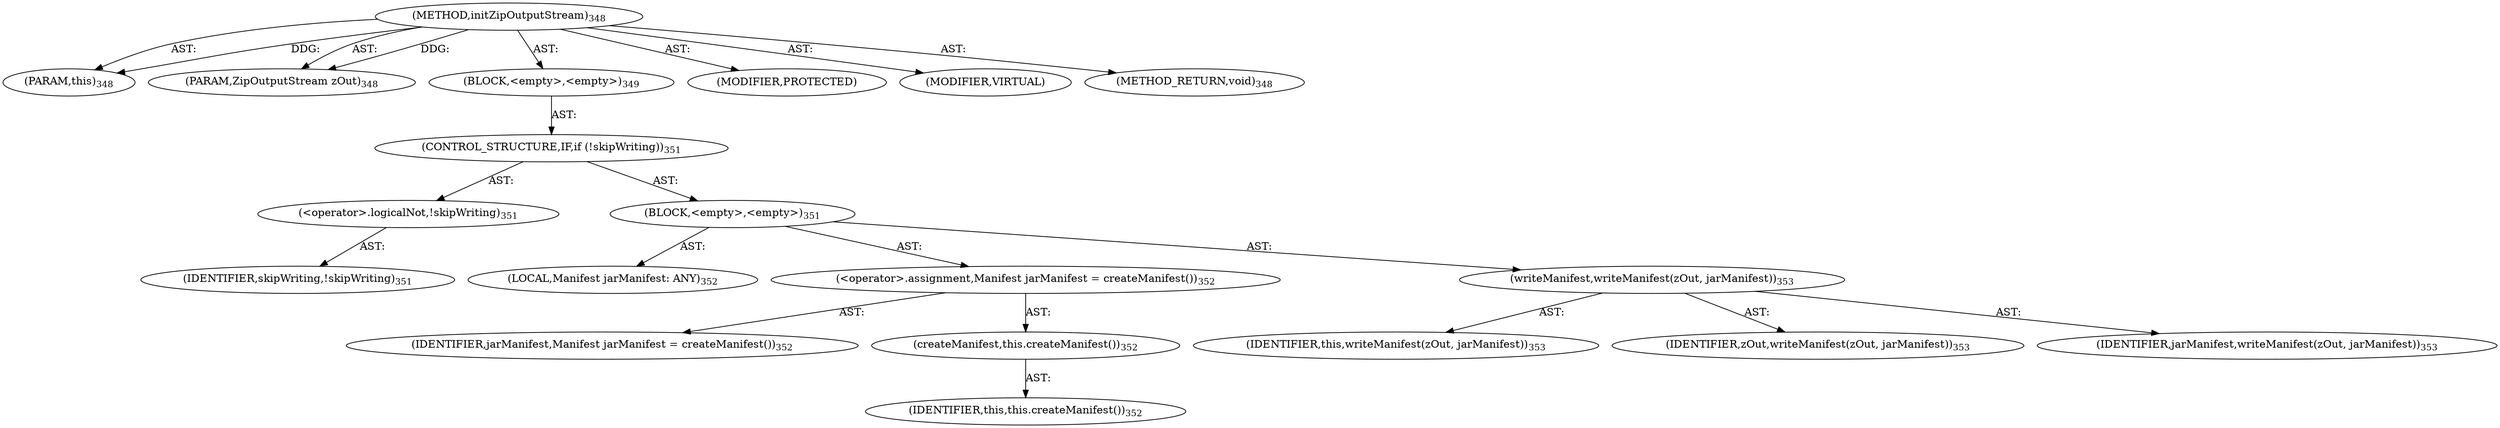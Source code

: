 digraph "initZipOutputStream" {  
"111669149708" [label = <(METHOD,initZipOutputStream)<SUB>348</SUB>> ]
"115964116999" [label = <(PARAM,this)<SUB>348</SUB>> ]
"115964117023" [label = <(PARAM,ZipOutputStream zOut)<SUB>348</SUB>> ]
"25769803816" [label = <(BLOCK,&lt;empty&gt;,&lt;empty&gt;)<SUB>349</SUB>> ]
"47244640279" [label = <(CONTROL_STRUCTURE,IF,if (!skipWriting))<SUB>351</SUB>> ]
"30064771207" [label = <(&lt;operator&gt;.logicalNot,!skipWriting)<SUB>351</SUB>> ]
"68719476878" [label = <(IDENTIFIER,skipWriting,!skipWriting)<SUB>351</SUB>> ]
"25769803817" [label = <(BLOCK,&lt;empty&gt;,&lt;empty&gt;)<SUB>351</SUB>> ]
"94489280525" [label = <(LOCAL,Manifest jarManifest: ANY)<SUB>352</SUB>> ]
"30064771208" [label = <(&lt;operator&gt;.assignment,Manifest jarManifest = createManifest())<SUB>352</SUB>> ]
"68719476879" [label = <(IDENTIFIER,jarManifest,Manifest jarManifest = createManifest())<SUB>352</SUB>> ]
"30064771209" [label = <(createManifest,this.createManifest())<SUB>352</SUB>> ]
"68719476745" [label = <(IDENTIFIER,this,this.createManifest())<SUB>352</SUB>> ]
"30064771210" [label = <(writeManifest,writeManifest(zOut, jarManifest))<SUB>353</SUB>> ]
"68719476746" [label = <(IDENTIFIER,this,writeManifest(zOut, jarManifest))<SUB>353</SUB>> ]
"68719476880" [label = <(IDENTIFIER,zOut,writeManifest(zOut, jarManifest))<SUB>353</SUB>> ]
"68719476881" [label = <(IDENTIFIER,jarManifest,writeManifest(zOut, jarManifest))<SUB>353</SUB>> ]
"133143986216" [label = <(MODIFIER,PROTECTED)> ]
"133143986217" [label = <(MODIFIER,VIRTUAL)> ]
"128849018892" [label = <(METHOD_RETURN,void)<SUB>348</SUB>> ]
  "111669149708" -> "115964116999"  [ label = "AST: "] 
  "111669149708" -> "115964117023"  [ label = "AST: "] 
  "111669149708" -> "25769803816"  [ label = "AST: "] 
  "111669149708" -> "133143986216"  [ label = "AST: "] 
  "111669149708" -> "133143986217"  [ label = "AST: "] 
  "111669149708" -> "128849018892"  [ label = "AST: "] 
  "25769803816" -> "47244640279"  [ label = "AST: "] 
  "47244640279" -> "30064771207"  [ label = "AST: "] 
  "47244640279" -> "25769803817"  [ label = "AST: "] 
  "30064771207" -> "68719476878"  [ label = "AST: "] 
  "25769803817" -> "94489280525"  [ label = "AST: "] 
  "25769803817" -> "30064771208"  [ label = "AST: "] 
  "25769803817" -> "30064771210"  [ label = "AST: "] 
  "30064771208" -> "68719476879"  [ label = "AST: "] 
  "30064771208" -> "30064771209"  [ label = "AST: "] 
  "30064771209" -> "68719476745"  [ label = "AST: "] 
  "30064771210" -> "68719476746"  [ label = "AST: "] 
  "30064771210" -> "68719476880"  [ label = "AST: "] 
  "30064771210" -> "68719476881"  [ label = "AST: "] 
  "111669149708" -> "115964116999"  [ label = "DDG: "] 
  "111669149708" -> "115964117023"  [ label = "DDG: "] 
}
